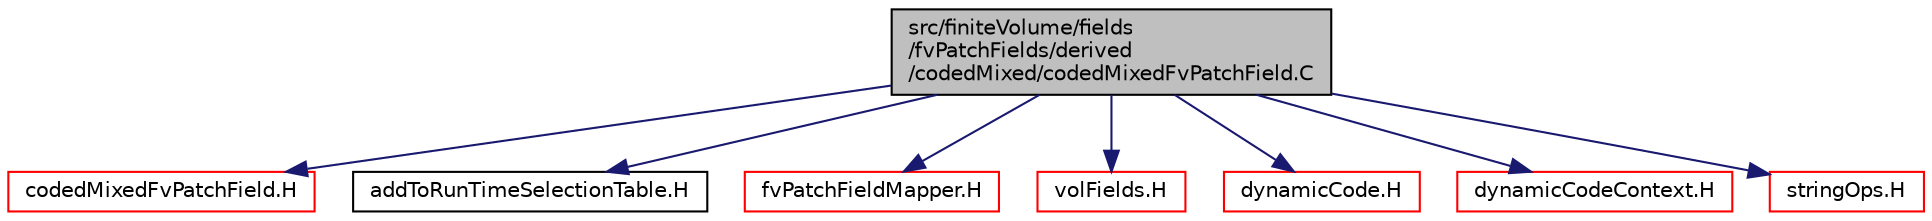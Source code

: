 digraph "src/finiteVolume/fields/fvPatchFields/derived/codedMixed/codedMixedFvPatchField.C"
{
  bgcolor="transparent";
  edge [fontname="Helvetica",fontsize="10",labelfontname="Helvetica",labelfontsize="10"];
  node [fontname="Helvetica",fontsize="10",shape=record];
  Node1 [label="src/finiteVolume/fields\l/fvPatchFields/derived\l/codedMixed/codedMixedFvPatchField.C",height=0.2,width=0.4,color="black", fillcolor="grey75", style="filled", fontcolor="black"];
  Node1 -> Node2 [color="midnightblue",fontsize="10",style="solid",fontname="Helvetica"];
  Node2 [label="codedMixedFvPatchField.H",height=0.2,width=0.4,color="red",URL="$a05317.html"];
  Node1 -> Node3 [color="midnightblue",fontsize="10",style="solid",fontname="Helvetica"];
  Node3 [label="addToRunTimeSelectionTable.H",height=0.2,width=0.4,color="black",URL="$a07867.html",tooltip="Macros for easy insertion into run-time selection tables. "];
  Node1 -> Node4 [color="midnightblue",fontsize="10",style="solid",fontname="Helvetica"];
  Node4 [label="fvPatchFieldMapper.H",height=0.2,width=0.4,color="red",URL="$a05544.html"];
  Node1 -> Node5 [color="midnightblue",fontsize="10",style="solid",fontname="Helvetica"];
  Node5 [label="volFields.H",height=0.2,width=0.4,color="red",URL="$a05638.html"];
  Node1 -> Node6 [color="midnightblue",fontsize="10",style="solid",fontname="Helvetica"];
  Node6 [label="dynamicCode.H",height=0.2,width=0.4,color="red",URL="$a07748.html"];
  Node1 -> Node7 [color="midnightblue",fontsize="10",style="solid",fontname="Helvetica"];
  Node7 [label="dynamicCodeContext.H",height=0.2,width=0.4,color="red",URL="$a07750.html"];
  Node1 -> Node8 [color="midnightblue",fontsize="10",style="solid",fontname="Helvetica"];
  Node8 [label="stringOps.H",height=0.2,width=0.4,color="red",URL="$a09006.html"];
}
